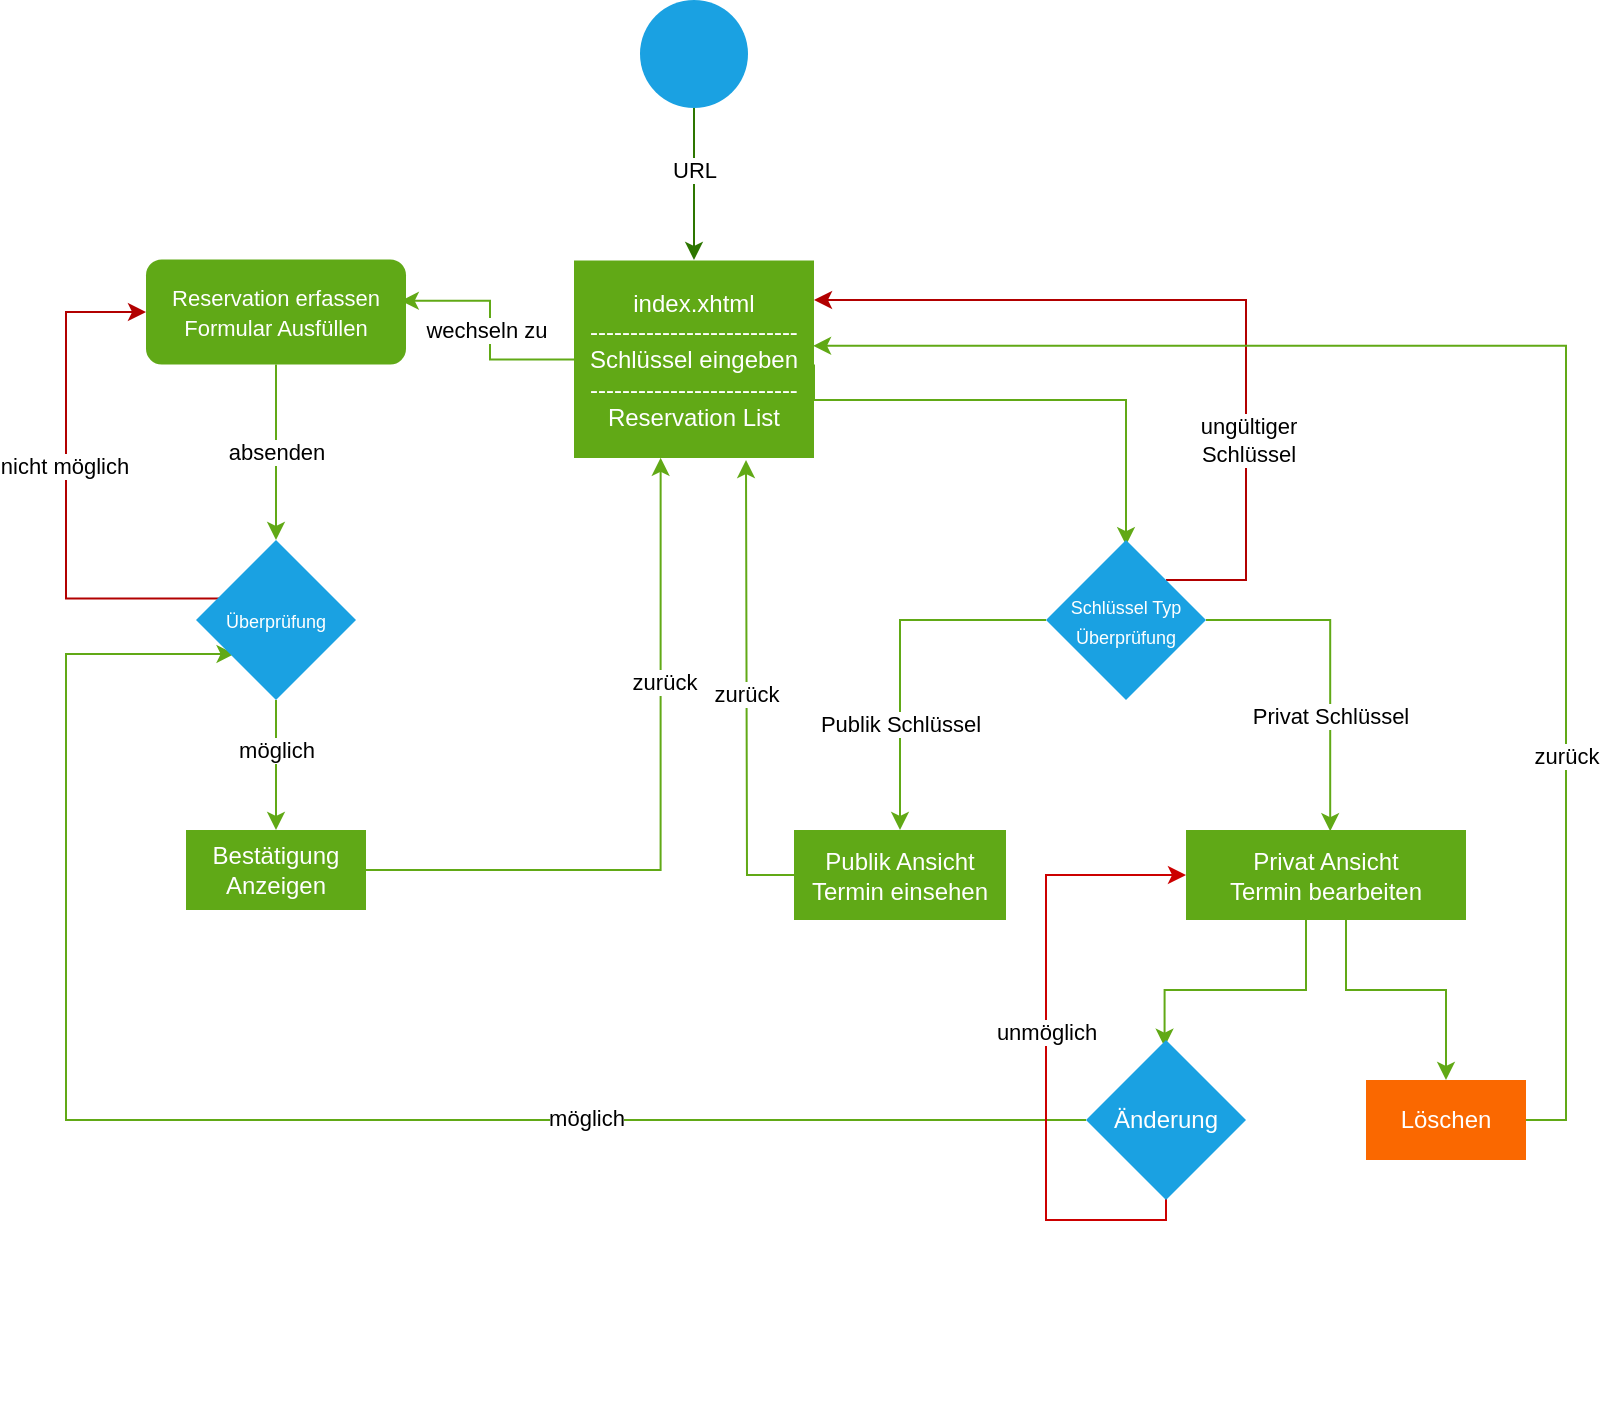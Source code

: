 <mxfile version="24.7.17">
  <diagram id="C5RBs43oDa-KdzZeNtuy" name="Page-1">
    <mxGraphModel dx="1472" dy="846" grid="1" gridSize="10" guides="1" tooltips="1" connect="1" arrows="1" fold="1" page="1" pageScale="1" pageWidth="827" pageHeight="1169" math="0" shadow="0">
      <root>
        <mxCell id="WIyWlLk6GJQsqaUBKTNV-0" />
        <mxCell id="WIyWlLk6GJQsqaUBKTNV-1" parent="WIyWlLk6GJQsqaUBKTNV-0" />
        <mxCell id="OFMqSZUyq_4KpKpkcE9N-0" value="" style="group" parent="WIyWlLk6GJQsqaUBKTNV-1" vertex="1" connectable="0">
          <mxGeometry x="40" y="130" width="750" height="700" as="geometry" />
        </mxCell>
        <mxCell id="OFMqSZUyq_4KpKpkcE9N-2" value="URL" style="edgeStyle=orthogonalEdgeStyle;rounded=0;orthogonalLoop=1;jettySize=auto;html=1;fillColor=#60a917;strokeColor=#2D7600;" parent="OFMqSZUyq_4KpKpkcE9N-0" edge="1">
          <mxGeometry relative="1" as="geometry">
            <Array as="points">
              <mxPoint x="314" y="90" />
              <mxPoint x="314" y="90" />
            </Array>
            <mxPoint x="314.0" y="40.0" as="sourcePoint" />
            <mxPoint x="314" y="130" as="targetPoint" />
          </mxGeometry>
        </mxCell>
        <mxCell id="OFMqSZUyq_4KpKpkcE9N-7" value="absenden" style="edgeStyle=orthogonalEdgeStyle;rounded=0;orthogonalLoop=1;jettySize=auto;html=1;fillColor=#60a917;strokeColor=#61a916;entryX=0.5;entryY=0;entryDx=0;entryDy=0;" parent="OFMqSZUyq_4KpKpkcE9N-0" source="OFMqSZUyq_4KpKpkcE9N-8" target="l5DujPEslTm80iVfiWPt-7" edge="1">
          <mxGeometry relative="1" as="geometry">
            <mxPoint x="105" y="280" as="targetPoint" />
          </mxGeometry>
        </mxCell>
        <mxCell id="OFMqSZUyq_4KpKpkcE9N-8" value="&lt;span style=&quot;font-size: 11px; text-wrap: nowrap;&quot;&gt;Reservation&amp;nbsp;&lt;/span&gt;&lt;span style=&quot;font-size: 11px; text-wrap: nowrap;&quot;&gt;erfassen&lt;br&gt;Formular Ausfüllen&lt;/span&gt;" style="rounded=1;whiteSpace=wrap;html=1;strokeColor=none;fillColor=#60a917;fontColor=#ffffff;" parent="OFMqSZUyq_4KpKpkcE9N-0" vertex="1">
          <mxGeometry x="40" y="129.75" width="130" height="52.5" as="geometry" />
        </mxCell>
        <mxCell id="OFMqSZUyq_4KpKpkcE9N-9" style="edgeStyle=orthogonalEdgeStyle;rounded=0;orthogonalLoop=1;jettySize=auto;html=1;fillColor=#e51400;strokeColor=#B20000;exitX=0.164;exitY=0.365;exitDx=0;exitDy=0;exitPerimeter=0;" parent="OFMqSZUyq_4KpKpkcE9N-0" source="l5DujPEslTm80iVfiWPt-7" target="OFMqSZUyq_4KpKpkcE9N-8" edge="1">
          <mxGeometry relative="1" as="geometry">
            <Array as="points">
              <mxPoint y="299" />
              <mxPoint y="156" />
            </Array>
            <mxPoint x="60" y="300" as="sourcePoint" />
          </mxGeometry>
        </mxCell>
        <mxCell id="OFMqSZUyq_4KpKpkcE9N-10" value="nicht möglich" style="edgeLabel;html=1;align=center;verticalAlign=middle;resizable=0;points=[];" parent="OFMqSZUyq_4KpKpkcE9N-9" vertex="1" connectable="0">
          <mxGeometry x="0.108" y="1" relative="1" as="geometry">
            <mxPoint as="offset" />
          </mxGeometry>
        </mxCell>
        <mxCell id="OFMqSZUyq_4KpKpkcE9N-14" value="&lt;font color=&quot;#ffffff&quot;&gt;Bestätigung Anzeigen&lt;/font&gt;" style="rounded=0;whiteSpace=wrap;html=1;fillColor=#60a917;fontColor=#ffffff;strokeColor=none;" parent="OFMqSZUyq_4KpKpkcE9N-0" vertex="1">
          <mxGeometry x="60" y="415" width="90" height="40" as="geometry" />
        </mxCell>
        <mxCell id="OFMqSZUyq_4KpKpkcE9N-16" style="edgeStyle=orthogonalEdgeStyle;rounded=0;orthogonalLoop=1;jettySize=auto;html=1;entryX=0.361;entryY=0.999;entryDx=0;entryDy=0;fillColor=#60a917;strokeColor=#61a916;entryPerimeter=0;exitX=1;exitY=0.5;exitDx=0;exitDy=0;" parent="OFMqSZUyq_4KpKpkcE9N-0" source="OFMqSZUyq_4KpKpkcE9N-14" target="l5DujPEslTm80iVfiWPt-0" edge="1">
          <mxGeometry relative="1" as="geometry">
            <Array as="points">
              <mxPoint x="297" y="435" />
            </Array>
            <mxPoint x="274.0" y="650" as="targetPoint" />
          </mxGeometry>
        </mxCell>
        <mxCell id="l5DujPEslTm80iVfiWPt-9" value="zurück" style="edgeLabel;html=1;align=center;verticalAlign=middle;resizable=0;points=[];" vertex="1" connectable="0" parent="OFMqSZUyq_4KpKpkcE9N-16">
          <mxGeometry x="0.367" y="-1" relative="1" as="geometry">
            <mxPoint as="offset" />
          </mxGeometry>
        </mxCell>
        <mxCell id="OFMqSZUyq_4KpKpkcE9N-18" style="edgeStyle=orthogonalEdgeStyle;rounded=0;orthogonalLoop=1;jettySize=auto;html=1;fillColor=#60a917;strokeColor=#61a916;" parent="OFMqSZUyq_4KpKpkcE9N-0" edge="1">
          <mxGeometry relative="1" as="geometry">
            <mxPoint x="374" y="182.252" as="sourcePoint" />
            <mxPoint x="530" y="272.57" as="targetPoint" />
            <Array as="points">
              <mxPoint x="374" y="200" />
              <mxPoint x="530" y="200" />
            </Array>
          </mxGeometry>
        </mxCell>
        <mxCell id="OFMqSZUyq_4KpKpkcE9N-20" style="edgeStyle=orthogonalEdgeStyle;rounded=0;orthogonalLoop=1;jettySize=auto;html=1;fillColor=#e51400;strokeColor=#B20000;" parent="OFMqSZUyq_4KpKpkcE9N-0" target="l5DujPEslTm80iVfiWPt-0" edge="1">
          <mxGeometry relative="1" as="geometry">
            <Array as="points">
              <mxPoint x="590" y="290" />
              <mxPoint x="590" y="150" />
            </Array>
            <mxPoint x="550" y="290" as="sourcePoint" />
            <mxPoint x="400" y="160" as="targetPoint" />
          </mxGeometry>
        </mxCell>
        <mxCell id="OFMqSZUyq_4KpKpkcE9N-21" value="ungültiger&lt;br&gt;Schlüssel" style="edgeLabel;html=1;align=center;verticalAlign=middle;resizable=0;points=[];" parent="OFMqSZUyq_4KpKpkcE9N-20" vertex="1" connectable="0">
          <mxGeometry x="0.053" y="-1" relative="1" as="geometry">
            <mxPoint x="29" y="71" as="offset" />
          </mxGeometry>
        </mxCell>
        <mxCell id="OFMqSZUyq_4KpKpkcE9N-22" style="edgeStyle=orthogonalEdgeStyle;rounded=0;orthogonalLoop=1;jettySize=auto;html=1;entryX=0.5;entryY=0;entryDx=0;entryDy=0;fillColor=#60a917;strokeColor=#61a916;exitX=0;exitY=0.5;exitDx=0;exitDy=0;" parent="OFMqSZUyq_4KpKpkcE9N-0" source="l5DujPEslTm80iVfiWPt-4" target="OFMqSZUyq_4KpKpkcE9N-29" edge="1">
          <mxGeometry relative="1" as="geometry">
            <mxPoint x="490" y="300" as="sourcePoint" />
            <Array as="points">
              <mxPoint x="417" y="310" />
            </Array>
          </mxGeometry>
        </mxCell>
        <mxCell id="OFMqSZUyq_4KpKpkcE9N-23" value="Publik Schlüssel" style="edgeLabel;html=1;align=center;verticalAlign=middle;resizable=0;points=[];" parent="OFMqSZUyq_4KpKpkcE9N-22" vertex="1" connectable="0">
          <mxGeometry x="0.651" y="1" relative="1" as="geometry">
            <mxPoint x="-1" y="-22" as="offset" />
          </mxGeometry>
        </mxCell>
        <mxCell id="OFMqSZUyq_4KpKpkcE9N-24" style="edgeStyle=orthogonalEdgeStyle;rounded=0;orthogonalLoop=1;jettySize=auto;html=1;entryX=0.515;entryY=0.013;entryDx=0;entryDy=0;fillColor=#60a917;strokeColor=#61a916;entryPerimeter=0;exitX=1;exitY=0.5;exitDx=0;exitDy=0;" parent="OFMqSZUyq_4KpKpkcE9N-0" source="l5DujPEslTm80iVfiWPt-4" target="OFMqSZUyq_4KpKpkcE9N-33" edge="1">
          <mxGeometry relative="1" as="geometry">
            <Array as="points">
              <mxPoint x="632" y="310" />
            </Array>
            <mxPoint x="580" y="310" as="sourcePoint" />
          </mxGeometry>
        </mxCell>
        <mxCell id="OFMqSZUyq_4KpKpkcE9N-25" value="Privat Schlüssel" style="edgeLabel;html=1;align=center;verticalAlign=middle;resizable=0;points=[];" parent="OFMqSZUyq_4KpKpkcE9N-24" vertex="1" connectable="0">
          <mxGeometry x="0.309" relative="1" as="geometry">
            <mxPoint as="offset" />
          </mxGeometry>
        </mxCell>
        <mxCell id="l5DujPEslTm80iVfiWPt-11" style="edgeStyle=orthogonalEdgeStyle;rounded=0;orthogonalLoop=1;jettySize=auto;html=1;strokeColor=#61a916;" edge="1" parent="OFMqSZUyq_4KpKpkcE9N-0" source="OFMqSZUyq_4KpKpkcE9N-29">
          <mxGeometry relative="1" as="geometry">
            <mxPoint x="340" y="230" as="targetPoint" />
          </mxGeometry>
        </mxCell>
        <mxCell id="l5DujPEslTm80iVfiWPt-12" value="zurück" style="edgeLabel;html=1;align=center;verticalAlign=middle;resizable=0;points=[];" vertex="1" connectable="0" parent="l5DujPEslTm80iVfiWPt-11">
          <mxGeometry x="-0.01" y="1" relative="1" as="geometry">
            <mxPoint as="offset" />
          </mxGeometry>
        </mxCell>
        <mxCell id="OFMqSZUyq_4KpKpkcE9N-29" value="&lt;font color=&quot;#ffffff&quot;&gt;Publik Ansicht&lt;br&gt;Termin einsehen&lt;/font&gt;" style="rounded=0;whiteSpace=wrap;html=1;fillColor=#60a917;fontColor=#ffffff;strokeColor=none;" parent="OFMqSZUyq_4KpKpkcE9N-0" vertex="1">
          <mxGeometry x="364" y="415" width="106" height="45" as="geometry" />
        </mxCell>
        <mxCell id="OFMqSZUyq_4KpKpkcE9N-30" style="edgeStyle=orthogonalEdgeStyle;rounded=0;orthogonalLoop=1;jettySize=auto;html=1;exitX=0.5;exitY=1;exitDx=0;exitDy=0;" parent="OFMqSZUyq_4KpKpkcE9N-0" source="OFMqSZUyq_4KpKpkcE9N-29" target="OFMqSZUyq_4KpKpkcE9N-29" edge="1">
          <mxGeometry relative="1" as="geometry" />
        </mxCell>
        <mxCell id="OFMqSZUyq_4KpKpkcE9N-31" style="edgeStyle=orthogonalEdgeStyle;rounded=0;orthogonalLoop=1;jettySize=auto;html=1;entryX=0.491;entryY=0.042;entryDx=0;entryDy=0;fillColor=#60a917;strokeColor=#61a916;entryPerimeter=0;" parent="OFMqSZUyq_4KpKpkcE9N-0" source="OFMqSZUyq_4KpKpkcE9N-33" target="l5DujPEslTm80iVfiWPt-18" edge="1">
          <mxGeometry relative="1" as="geometry">
            <Array as="points">
              <mxPoint x="620" y="495" />
              <mxPoint x="549" y="495" />
            </Array>
            <mxPoint x="550" y="530" as="targetPoint" />
          </mxGeometry>
        </mxCell>
        <mxCell id="OFMqSZUyq_4KpKpkcE9N-32" style="edgeStyle=orthogonalEdgeStyle;rounded=0;orthogonalLoop=1;jettySize=auto;html=1;fillColor=#60a917;strokeColor=#61a916;" parent="OFMqSZUyq_4KpKpkcE9N-0" source="OFMqSZUyq_4KpKpkcE9N-33" target="OFMqSZUyq_4KpKpkcE9N-38" edge="1">
          <mxGeometry relative="1" as="geometry">
            <Array as="points">
              <mxPoint x="640" y="495" />
              <mxPoint x="690" y="495" />
            </Array>
          </mxGeometry>
        </mxCell>
        <mxCell id="OFMqSZUyq_4KpKpkcE9N-33" value="&lt;font color=&quot;#ffffff&quot;&gt;Privat Ansicht&lt;br&gt;Termin bearbeiten&lt;/font&gt;" style="rounded=0;whiteSpace=wrap;html=1;fillColor=#60a917;fontColor=#ffffff;strokeColor=none;" parent="OFMqSZUyq_4KpKpkcE9N-0" vertex="1">
          <mxGeometry x="560" y="415" width="140" height="45" as="geometry" />
        </mxCell>
        <mxCell id="OFMqSZUyq_4KpKpkcE9N-34" style="edgeStyle=orthogonalEdgeStyle;rounded=0;orthogonalLoop=1;jettySize=auto;html=1;fillColor=#60a917;strokeColor=#61a916;entryX=0.241;entryY=0.712;entryDx=0;entryDy=0;entryPerimeter=0;" parent="OFMqSZUyq_4KpKpkcE9N-0" target="l5DujPEslTm80iVfiWPt-7" edge="1">
          <mxGeometry relative="1" as="geometry">
            <Array as="points">
              <mxPoint y="560" />
              <mxPoint y="327" />
            </Array>
            <mxPoint x="510" y="560" as="sourcePoint" />
            <mxPoint x="60" y="310" as="targetPoint" />
          </mxGeometry>
        </mxCell>
        <mxCell id="l5DujPEslTm80iVfiWPt-14" value="möglich" style="edgeLabel;html=1;align=center;verticalAlign=middle;resizable=0;points=[];" vertex="1" connectable="0" parent="OFMqSZUyq_4KpKpkcE9N-34">
          <mxGeometry x="-0.395" y="-1" relative="1" as="geometry">
            <mxPoint as="offset" />
          </mxGeometry>
        </mxCell>
        <mxCell id="l5DujPEslTm80iVfiWPt-15" style="edgeStyle=orthogonalEdgeStyle;rounded=0;orthogonalLoop=1;jettySize=auto;html=1;entryX=0;entryY=0.5;entryDx=0;entryDy=0;strokeColor=#CC0000;" edge="1" parent="OFMqSZUyq_4KpKpkcE9N-0" target="OFMqSZUyq_4KpKpkcE9N-33">
          <mxGeometry relative="1" as="geometry">
            <mxPoint x="550" y="570" as="sourcePoint" />
            <Array as="points">
              <mxPoint x="550" y="610" />
              <mxPoint x="490" y="610" />
              <mxPoint x="490" y="438" />
            </Array>
          </mxGeometry>
        </mxCell>
        <mxCell id="l5DujPEslTm80iVfiWPt-16" value="unmöglich" style="edgeLabel;html=1;align=center;verticalAlign=middle;resizable=0;points=[];" vertex="1" connectable="0" parent="l5DujPEslTm80iVfiWPt-15">
          <mxGeometry x="0.137" relative="1" as="geometry">
            <mxPoint as="offset" />
          </mxGeometry>
        </mxCell>
        <mxCell id="OFMqSZUyq_4KpKpkcE9N-36" style="edgeStyle=orthogonalEdgeStyle;rounded=0;orthogonalLoop=1;jettySize=auto;html=1;fillColor=#60a917;strokeColor=#61a916;entryX=0.996;entryY=0.432;entryDx=0;entryDy=0;entryPerimeter=0;exitX=1;exitY=0.5;exitDx=0;exitDy=0;" parent="OFMqSZUyq_4KpKpkcE9N-0" source="OFMqSZUyq_4KpKpkcE9N-38" target="l5DujPEslTm80iVfiWPt-0" edge="1">
          <mxGeometry relative="1" as="geometry">
            <Array as="points">
              <mxPoint x="750" y="560" />
              <mxPoint x="750" y="173" />
            </Array>
            <mxPoint x="680" y="290" as="targetPoint" />
          </mxGeometry>
        </mxCell>
        <mxCell id="l5DujPEslTm80iVfiWPt-13" value="zurück" style="edgeLabel;html=1;align=center;verticalAlign=middle;resizable=0;points=[];" vertex="1" connectable="0" parent="OFMqSZUyq_4KpKpkcE9N-36">
          <mxGeometry x="-0.485" relative="1" as="geometry">
            <mxPoint as="offset" />
          </mxGeometry>
        </mxCell>
        <mxCell id="OFMqSZUyq_4KpKpkcE9N-38" value="&lt;font color=&quot;#ffffff&quot;&gt;Löschen&lt;/font&gt;" style="rounded=0;whiteSpace=wrap;html=1;fillColor=#fa6800;fontColor=#000000;strokeColor=none;" parent="OFMqSZUyq_4KpKpkcE9N-0" vertex="1">
          <mxGeometry x="650" y="540" width="80" height="40" as="geometry" />
        </mxCell>
        <mxCell id="l5DujPEslTm80iVfiWPt-0" value="&lt;font color=&quot;#ffffff&quot;&gt;index.xhtml&lt;/font&gt;&lt;div&gt;&lt;font color=&quot;#ffffff&quot;&gt;--------------------------&lt;br&gt;Schlüssel eingeben&lt;br&gt;--------------------------&lt;br&gt;Reservation List&lt;/font&gt;&lt;/div&gt;" style="rounded=0;whiteSpace=wrap;html=1;strokeColor=none;fillColor=#61a916;" vertex="1" parent="OFMqSZUyq_4KpKpkcE9N-0">
          <mxGeometry x="254" y="130.25" width="120" height="98.75" as="geometry" />
        </mxCell>
        <mxCell id="l5DujPEslTm80iVfiWPt-1" value="" style="ellipse;whiteSpace=wrap;html=1;aspect=fixed;strokeColor=none;fillColor=#1aa1e2;" vertex="1" parent="OFMqSZUyq_4KpKpkcE9N-0">
          <mxGeometry x="287" width="54" height="54" as="geometry" />
        </mxCell>
        <mxCell id="l5DujPEslTm80iVfiWPt-2" style="edgeStyle=orthogonalEdgeStyle;rounded=0;orthogonalLoop=1;jettySize=auto;html=1;entryX=0.98;entryY=0.394;entryDx=0;entryDy=0;entryPerimeter=0;strokeColor=#61a916;" edge="1" parent="OFMqSZUyq_4KpKpkcE9N-0" source="l5DujPEslTm80iVfiWPt-0" target="OFMqSZUyq_4KpKpkcE9N-8">
          <mxGeometry relative="1" as="geometry" />
        </mxCell>
        <mxCell id="l5DujPEslTm80iVfiWPt-3" value="wechseln zu" style="edgeLabel;html=1;align=center;verticalAlign=middle;resizable=0;points=[];" vertex="1" connectable="0" parent="l5DujPEslTm80iVfiWPt-2">
          <mxGeometry x="0.017" y="2" relative="1" as="geometry">
            <mxPoint y="2" as="offset" />
          </mxGeometry>
        </mxCell>
        <mxCell id="l5DujPEslTm80iVfiWPt-4" value="&lt;font style=&quot;font-size: 9px;&quot;&gt;&lt;span style=&quot;color: rgb(255, 255, 255);&quot;&gt;Schlüssel Typ&lt;/span&gt;&lt;br style=&quot;color: rgb(255, 255, 255);&quot;&gt;&lt;span style=&quot;color: rgb(255, 255, 255);&quot;&gt;Überprüfung&lt;/span&gt;&lt;/font&gt;" style="rhombus;whiteSpace=wrap;html=1;strokeColor=none;fillColor=#1aa1e2;" vertex="1" parent="OFMqSZUyq_4KpKpkcE9N-0">
          <mxGeometry x="490" y="270" width="80" height="80" as="geometry" />
        </mxCell>
        <mxCell id="l5DujPEslTm80iVfiWPt-8" style="edgeStyle=orthogonalEdgeStyle;rounded=0;orthogonalLoop=1;jettySize=auto;html=1;entryX=0.5;entryY=0;entryDx=0;entryDy=0;strokeColor=#61a916;" edge="1" parent="OFMqSZUyq_4KpKpkcE9N-0" source="l5DujPEslTm80iVfiWPt-7" target="OFMqSZUyq_4KpKpkcE9N-14">
          <mxGeometry relative="1" as="geometry" />
        </mxCell>
        <mxCell id="l5DujPEslTm80iVfiWPt-10" value="möglich" style="edgeLabel;html=1;align=center;verticalAlign=middle;resizable=0;points=[];" vertex="1" connectable="0" parent="l5DujPEslTm80iVfiWPt-8">
          <mxGeometry x="-0.249" y="-1" relative="1" as="geometry">
            <mxPoint x="1" as="offset" />
          </mxGeometry>
        </mxCell>
        <mxCell id="l5DujPEslTm80iVfiWPt-7" value="&lt;font style=&quot;font-size: 9px;&quot;&gt;&lt;span style=&quot;color: rgb(255, 255, 255);&quot;&gt;Überprüfung&lt;/span&gt;&lt;/font&gt;" style="rhombus;whiteSpace=wrap;html=1;strokeColor=none;fillColor=#1aa1e2;" vertex="1" parent="OFMqSZUyq_4KpKpkcE9N-0">
          <mxGeometry x="65" y="270" width="80" height="80" as="geometry" />
        </mxCell>
        <mxCell id="l5DujPEslTm80iVfiWPt-18" value="&lt;font color=&quot;#ffffff&quot;&gt;Änderung&lt;/font&gt;" style="rhombus;whiteSpace=wrap;html=1;strokeColor=none;fillColor=#1aa1e2;" vertex="1" parent="OFMqSZUyq_4KpKpkcE9N-0">
          <mxGeometry x="510" y="520" width="80" height="80" as="geometry" />
        </mxCell>
      </root>
    </mxGraphModel>
  </diagram>
</mxfile>
